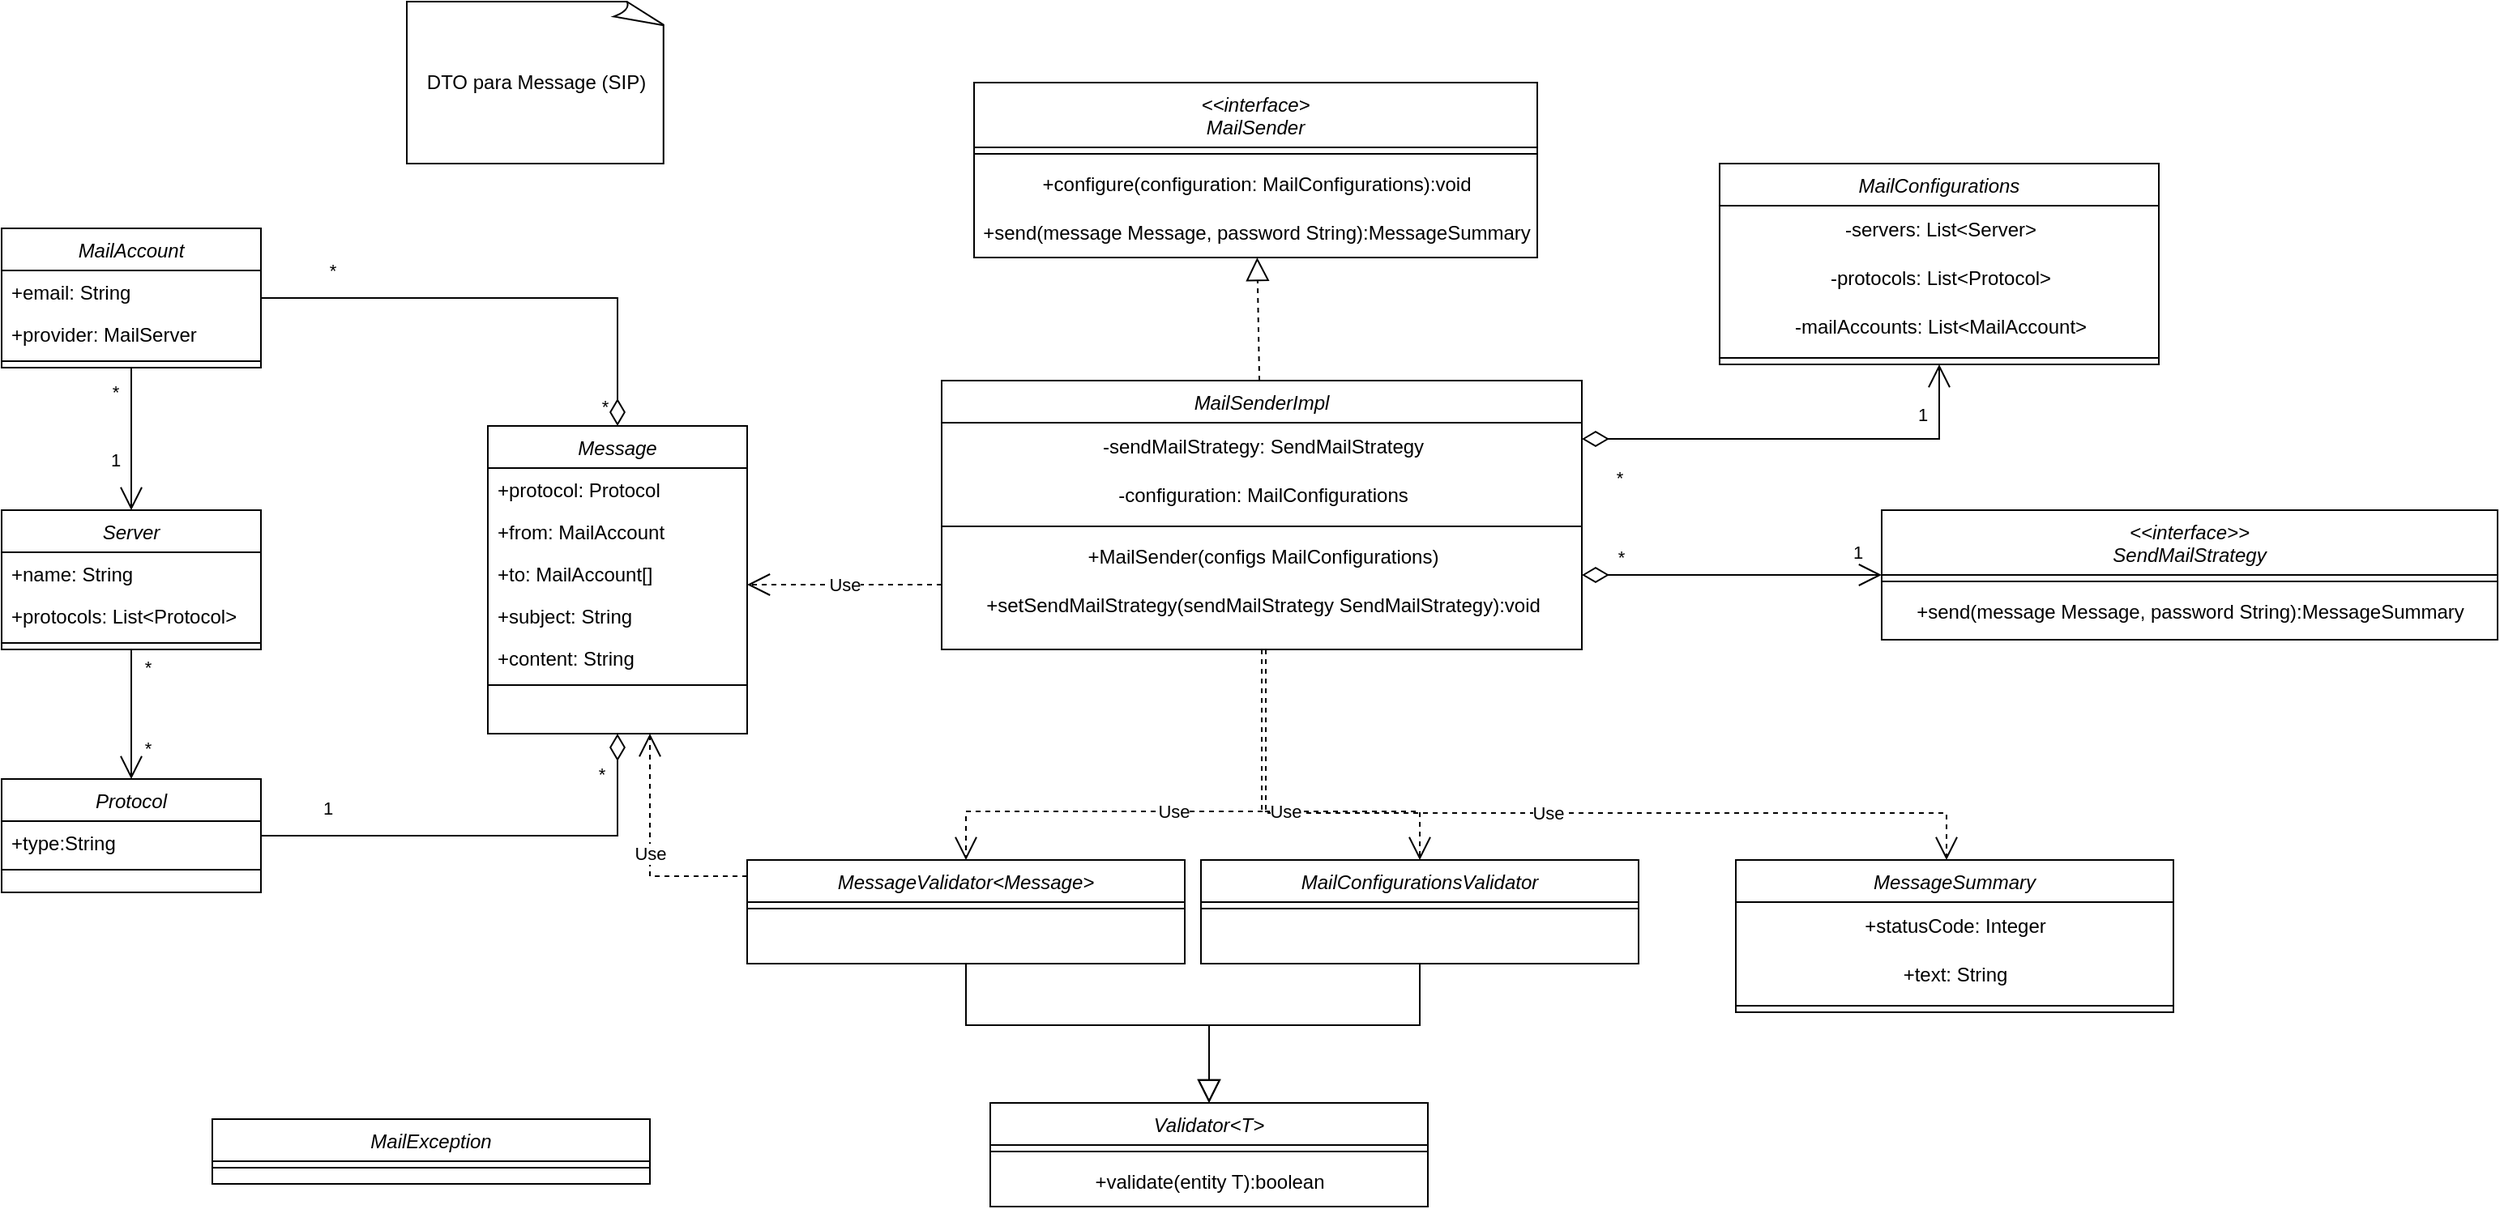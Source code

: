 <mxfile version="20.3.0" type="device"><diagram id="C5RBs43oDa-KdzZeNtuy" name="Page-1"><mxGraphModel dx="1038" dy="1810" grid="1" gridSize="10" guides="1" tooltips="1" connect="1" arrows="1" fold="1" page="1" pageScale="1" pageWidth="827" pageHeight="1169" math="0" shadow="0"><root><mxCell id="WIyWlLk6GJQsqaUBKTNV-0"/><mxCell id="WIyWlLk6GJQsqaUBKTNV-1" parent="WIyWlLk6GJQsqaUBKTNV-0"/><mxCell id="zkfFHV4jXpPFQw0GAbJ--0" value="MailAccount" style="swimlane;fontStyle=2;align=center;verticalAlign=top;childLayout=stackLayout;horizontal=1;startSize=26;horizontalStack=0;resizeParent=1;resizeLast=0;collapsible=1;marginBottom=0;rounded=0;shadow=0;strokeWidth=1;" parent="WIyWlLk6GJQsqaUBKTNV-1" vertex="1"><mxGeometry x="60" y="-140" width="160" height="86" as="geometry"><mxRectangle x="230" y="140" width="160" height="26" as="alternateBounds"/></mxGeometry></mxCell><mxCell id="zkfFHV4jXpPFQw0GAbJ--1" value="+email: String" style="text;align=left;verticalAlign=top;spacingLeft=4;spacingRight=4;overflow=hidden;rotatable=0;points=[[0,0.5],[1,0.5]];portConstraint=eastwest;" parent="zkfFHV4jXpPFQw0GAbJ--0" vertex="1"><mxGeometry y="26" width="160" height="26" as="geometry"/></mxCell><mxCell id="-uwHey7gto79bpNO2dy7-0" value="+provider: MailServer" style="text;align=left;verticalAlign=top;spacingLeft=4;spacingRight=4;overflow=hidden;rotatable=0;points=[[0,0.5],[1,0.5]];portConstraint=eastwest;" parent="zkfFHV4jXpPFQw0GAbJ--0" vertex="1"><mxGeometry y="52" width="160" height="26" as="geometry"/></mxCell><mxCell id="zkfFHV4jXpPFQw0GAbJ--4" value="" style="line;html=1;strokeWidth=1;align=left;verticalAlign=middle;spacingTop=-1;spacingLeft=3;spacingRight=3;rotatable=0;labelPosition=right;points=[];portConstraint=eastwest;" parent="zkfFHV4jXpPFQw0GAbJ--0" vertex="1"><mxGeometry y="78" width="160" height="8" as="geometry"/></mxCell><mxCell id="-uwHey7gto79bpNO2dy7-1" value="Server" style="swimlane;fontStyle=2;align=center;verticalAlign=top;childLayout=stackLayout;horizontal=1;startSize=26;horizontalStack=0;resizeParent=1;resizeLast=0;collapsible=1;marginBottom=0;rounded=0;shadow=0;strokeWidth=1;" parent="WIyWlLk6GJQsqaUBKTNV-1" vertex="1"><mxGeometry x="60" y="34" width="160" height="86" as="geometry"><mxRectangle x="230" y="140" width="160" height="26" as="alternateBounds"/></mxGeometry></mxCell><mxCell id="-uwHey7gto79bpNO2dy7-2" value="+name: String" style="text;align=left;verticalAlign=top;spacingLeft=4;spacingRight=4;overflow=hidden;rotatable=0;points=[[0,0.5],[1,0.5]];portConstraint=eastwest;" parent="-uwHey7gto79bpNO2dy7-1" vertex="1"><mxGeometry y="26" width="160" height="26" as="geometry"/></mxCell><mxCell id="-uwHey7gto79bpNO2dy7-10" value="+protocols: List&lt;Protocol&gt;" style="text;align=left;verticalAlign=top;spacingLeft=4;spacingRight=4;overflow=hidden;rotatable=0;points=[[0,0.5],[1,0.5]];portConstraint=eastwest;" parent="-uwHey7gto79bpNO2dy7-1" vertex="1"><mxGeometry y="52" width="160" height="26" as="geometry"/></mxCell><mxCell id="-uwHey7gto79bpNO2dy7-4" value="" style="line;html=1;strokeWidth=1;align=left;verticalAlign=middle;spacingTop=-1;spacingLeft=3;spacingRight=3;rotatable=0;labelPosition=right;points=[];portConstraint=eastwest;" parent="-uwHey7gto79bpNO2dy7-1" vertex="1"><mxGeometry y="78" width="160" height="8" as="geometry"/></mxCell><mxCell id="-uwHey7gto79bpNO2dy7-5" value="Protocol" style="swimlane;fontStyle=2;align=center;verticalAlign=top;childLayout=stackLayout;horizontal=1;startSize=26;horizontalStack=0;resizeParent=1;resizeLast=0;collapsible=1;marginBottom=0;rounded=0;shadow=0;strokeWidth=1;" parent="WIyWlLk6GJQsqaUBKTNV-1" vertex="1"><mxGeometry x="60" y="200" width="160" height="70" as="geometry"><mxRectangle x="230" y="140" width="160" height="26" as="alternateBounds"/></mxGeometry></mxCell><mxCell id="-uwHey7gto79bpNO2dy7-6" value="+type:String" style="text;align=left;verticalAlign=top;spacingLeft=4;spacingRight=4;overflow=hidden;rotatable=0;points=[[0,0.5],[1,0.5]];portConstraint=eastwest;" parent="-uwHey7gto79bpNO2dy7-5" vertex="1"><mxGeometry y="26" width="160" height="26" as="geometry"/></mxCell><mxCell id="-uwHey7gto79bpNO2dy7-8" value="" style="line;html=1;strokeWidth=1;align=left;verticalAlign=middle;spacingTop=-1;spacingLeft=3;spacingRight=3;rotatable=0;labelPosition=right;points=[];portConstraint=eastwest;" parent="-uwHey7gto79bpNO2dy7-5" vertex="1"><mxGeometry y="52" width="160" height="8" as="geometry"/></mxCell><mxCell id="-uwHey7gto79bpNO2dy7-11" value="" style="endArrow=open;html=1;endSize=12;startArrow=none;startSize=14;startFill=0;edgeStyle=orthogonalEdgeStyle;align=left;verticalAlign=bottom;rounded=0;" parent="WIyWlLk6GJQsqaUBKTNV-1" source="zkfFHV4jXpPFQw0GAbJ--0" target="-uwHey7gto79bpNO2dy7-1" edge="1"><mxGeometry x="-1" y="3" relative="1" as="geometry"><mxPoint x="270" y="234.71" as="sourcePoint"/><mxPoint x="430" y="234.71" as="targetPoint"/></mxGeometry></mxCell><mxCell id="-uwHey7gto79bpNO2dy7-13" value="*" style="edgeLabel;html=1;align=center;verticalAlign=middle;resizable=0;points=[];" parent="-uwHey7gto79bpNO2dy7-11" vertex="1" connectable="0"><mxGeometry x="-0.763" y="-1" relative="1" as="geometry"><mxPoint x="-9" y="4" as="offset"/></mxGeometry></mxCell><mxCell id="-uwHey7gto79bpNO2dy7-21" value="1" style="edgeLabel;html=1;align=center;verticalAlign=middle;resizable=0;points=[];" parent="-uwHey7gto79bpNO2dy7-11" vertex="1" connectable="0"><mxGeometry x="0.645" y="-1" relative="1" as="geometry"><mxPoint x="-9" y="-16" as="offset"/></mxGeometry></mxCell><mxCell id="-uwHey7gto79bpNO2dy7-12" value="" style="endArrow=open;html=1;endSize=12;startArrow=none;startSize=14;startFill=0;edgeStyle=orthogonalEdgeStyle;align=left;verticalAlign=bottom;rounded=0;" parent="WIyWlLk6GJQsqaUBKTNV-1" source="-uwHey7gto79bpNO2dy7-1" target="-uwHey7gto79bpNO2dy7-5" edge="1"><mxGeometry x="-1" y="3" relative="1" as="geometry"><mxPoint x="370" y="87" as="sourcePoint"/><mxPoint x="230" y="87" as="targetPoint"/></mxGeometry></mxCell><mxCell id="-uwHey7gto79bpNO2dy7-19" value="*" style="edgeLabel;html=1;align=center;verticalAlign=middle;resizable=0;points=[];" parent="-uwHey7gto79bpNO2dy7-12" vertex="1" connectable="0"><mxGeometry x="-0.723" relative="1" as="geometry"><mxPoint x="10" as="offset"/></mxGeometry></mxCell><mxCell id="-uwHey7gto79bpNO2dy7-20" value="*" style="edgeLabel;html=1;align=center;verticalAlign=middle;resizable=0;points=[];" parent="-uwHey7gto79bpNO2dy7-12" vertex="1" connectable="0"><mxGeometry x="0.785" y="1" relative="1" as="geometry"><mxPoint x="9" y="-11" as="offset"/></mxGeometry></mxCell><mxCell id="-uwHey7gto79bpNO2dy7-22" value="Message" style="swimlane;fontStyle=2;align=center;verticalAlign=top;childLayout=stackLayout;horizontal=1;startSize=26;horizontalStack=0;resizeParent=1;resizeLast=0;collapsible=1;marginBottom=0;rounded=0;shadow=0;strokeWidth=1;" parent="WIyWlLk6GJQsqaUBKTNV-1" vertex="1"><mxGeometry x="360" y="-18" width="160" height="190" as="geometry"><mxRectangle x="230" y="140" width="160" height="26" as="alternateBounds"/></mxGeometry></mxCell><mxCell id="-uwHey7gto79bpNO2dy7-23" value="+protocol: Protocol" style="text;align=left;verticalAlign=top;spacingLeft=4;spacingRight=4;overflow=hidden;rotatable=0;points=[[0,0.5],[1,0.5]];portConstraint=eastwest;" parent="-uwHey7gto79bpNO2dy7-22" vertex="1"><mxGeometry y="26" width="160" height="26" as="geometry"/></mxCell><mxCell id="-uwHey7gto79bpNO2dy7-26" value="+from: MailAccount" style="text;align=left;verticalAlign=top;spacingLeft=4;spacingRight=4;overflow=hidden;rotatable=0;points=[[0,0.5],[1,0.5]];portConstraint=eastwest;" parent="-uwHey7gto79bpNO2dy7-22" vertex="1"><mxGeometry y="52" width="160" height="26" as="geometry"/></mxCell><mxCell id="-uwHey7gto79bpNO2dy7-27" value="+to: MailAccount[]" style="text;align=left;verticalAlign=top;spacingLeft=4;spacingRight=4;overflow=hidden;rotatable=0;points=[[0,0.5],[1,0.5]];portConstraint=eastwest;" parent="-uwHey7gto79bpNO2dy7-22" vertex="1"><mxGeometry y="78" width="160" height="26" as="geometry"/></mxCell><mxCell id="-uwHey7gto79bpNO2dy7-28" value="+subject: String" style="text;align=left;verticalAlign=top;spacingLeft=4;spacingRight=4;overflow=hidden;rotatable=0;points=[[0,0.5],[1,0.5]];portConstraint=eastwest;" parent="-uwHey7gto79bpNO2dy7-22" vertex="1"><mxGeometry y="104" width="160" height="26" as="geometry"/></mxCell><mxCell id="-uwHey7gto79bpNO2dy7-29" value="+content: String" style="text;align=left;verticalAlign=top;spacingLeft=4;spacingRight=4;overflow=hidden;rotatable=0;points=[[0,0.5],[1,0.5]];portConstraint=eastwest;" parent="-uwHey7gto79bpNO2dy7-22" vertex="1"><mxGeometry y="130" width="160" height="26" as="geometry"/></mxCell><mxCell id="-uwHey7gto79bpNO2dy7-25" value="" style="line;html=1;strokeWidth=1;align=left;verticalAlign=middle;spacingTop=-1;spacingLeft=3;spacingRight=3;rotatable=0;labelPosition=right;points=[];portConstraint=eastwest;" parent="-uwHey7gto79bpNO2dy7-22" vertex="1"><mxGeometry y="156" width="160" height="8" as="geometry"/></mxCell><mxCell id="-uwHey7gto79bpNO2dy7-30" value="MailSenderImpl" style="swimlane;fontStyle=2;align=center;verticalAlign=top;childLayout=stackLayout;horizontal=1;startSize=26;horizontalStack=0;resizeParent=1;resizeLast=0;collapsible=1;marginBottom=0;rounded=0;shadow=0;strokeWidth=1;" parent="WIyWlLk6GJQsqaUBKTNV-1" vertex="1"><mxGeometry x="640" y="-46" width="395" height="166" as="geometry"><mxRectangle x="230" y="140" width="160" height="26" as="alternateBounds"/></mxGeometry></mxCell><mxCell id="-uwHey7gto79bpNO2dy7-93" value="-sendMailStrategy: SendMailStrategy" style="text;html=1;align=center;verticalAlign=middle;resizable=0;points=[];autosize=1;strokeColor=none;fillColor=none;" parent="-uwHey7gto79bpNO2dy7-30" vertex="1"><mxGeometry y="26" width="395" height="30" as="geometry"/></mxCell><mxCell id="-uwHey7gto79bpNO2dy7-119" value="-configuration: MailConfigurations" style="text;html=1;align=center;verticalAlign=middle;resizable=0;points=[];autosize=1;strokeColor=none;fillColor=none;" parent="-uwHey7gto79bpNO2dy7-30" vertex="1"><mxGeometry y="56" width="395" height="30" as="geometry"/></mxCell><mxCell id="-uwHey7gto79bpNO2dy7-33" value="" style="line;html=1;strokeWidth=1;align=left;verticalAlign=middle;spacingTop=-1;spacingLeft=3;spacingRight=3;rotatable=0;labelPosition=right;points=[];portConstraint=eastwest;" parent="-uwHey7gto79bpNO2dy7-30" vertex="1"><mxGeometry y="86" width="395" height="8" as="geometry"/></mxCell><mxCell id="-uwHey7gto79bpNO2dy7-34" value="+MailSender(configs MailConfigurations)" style="text;html=1;align=center;verticalAlign=middle;resizable=0;points=[];autosize=1;strokeColor=none;fillColor=none;" parent="-uwHey7gto79bpNO2dy7-30" vertex="1"><mxGeometry y="94" width="395" height="30" as="geometry"/></mxCell><mxCell id="-uwHey7gto79bpNO2dy7-109" value="+setSendMailStrategy(sendMailStrategy SendMailStrategy):void" style="text;html=1;align=center;verticalAlign=middle;resizable=0;points=[];autosize=1;strokeColor=none;fillColor=none;" parent="-uwHey7gto79bpNO2dy7-30" vertex="1"><mxGeometry y="124" width="395" height="30" as="geometry"/></mxCell><mxCell id="-uwHey7gto79bpNO2dy7-36" value="" style="endArrow=none;html=1;endSize=12;startArrow=diamondThin;startSize=14;startFill=0;edgeStyle=orthogonalEdgeStyle;align=left;verticalAlign=bottom;rounded=0;endFill=0;" parent="WIyWlLk6GJQsqaUBKTNV-1" source="-uwHey7gto79bpNO2dy7-22" target="zkfFHV4jXpPFQw0GAbJ--0" edge="1"><mxGeometry x="-1" y="3" relative="1" as="geometry"><mxPoint x="400" y="-140" as="sourcePoint"/><mxPoint x="400" y="-52" as="targetPoint"/><Array as="points"><mxPoint x="440" y="-97"/></Array></mxGeometry></mxCell><mxCell id="-uwHey7gto79bpNO2dy7-37" value="*" style="edgeLabel;html=1;align=center;verticalAlign=middle;resizable=0;points=[];" parent="-uwHey7gto79bpNO2dy7-36" vertex="1" connectable="0"><mxGeometry x="-0.763" y="-1" relative="1" as="geometry"><mxPoint x="-9" y="23" as="offset"/></mxGeometry></mxCell><mxCell id="-uwHey7gto79bpNO2dy7-38" value="*" style="edgeLabel;html=1;align=center;verticalAlign=middle;resizable=0;points=[];" parent="-uwHey7gto79bpNO2dy7-36" vertex="1" connectable="0"><mxGeometry x="0.645" y="-1" relative="1" as="geometry"><mxPoint x="-9" y="-16" as="offset"/></mxGeometry></mxCell><mxCell id="-uwHey7gto79bpNO2dy7-42" value="" style="endArrow=none;html=1;endSize=12;startArrow=diamondThin;startSize=14;startFill=0;edgeStyle=orthogonalEdgeStyle;align=left;verticalAlign=bottom;rounded=0;endFill=0;" parent="WIyWlLk6GJQsqaUBKTNV-1" source="-uwHey7gto79bpNO2dy7-22" target="-uwHey7gto79bpNO2dy7-5" edge="1"><mxGeometry x="-1" y="3" relative="1" as="geometry"><mxPoint x="410" y="210" as="sourcePoint"/><mxPoint x="270" y="210" as="targetPoint"/><Array as="points"><mxPoint x="440" y="235"/></Array></mxGeometry></mxCell><mxCell id="-uwHey7gto79bpNO2dy7-43" value="*" style="edgeLabel;html=1;align=center;verticalAlign=middle;resizable=0;points=[];" parent="-uwHey7gto79bpNO2dy7-42" vertex="1" connectable="0"><mxGeometry x="-0.763" y="-1" relative="1" as="geometry"><mxPoint x="-9" y="-9" as="offset"/></mxGeometry></mxCell><mxCell id="-uwHey7gto79bpNO2dy7-44" value="1" style="edgeLabel;html=1;align=center;verticalAlign=middle;resizable=0;points=[];" parent="-uwHey7gto79bpNO2dy7-42" vertex="1" connectable="0"><mxGeometry x="0.645" y="-1" relative="1" as="geometry"><mxPoint x="-9" y="-16" as="offset"/></mxGeometry></mxCell><mxCell id="Q9OzNXW7F_U8G--y4gBW-13" style="edgeStyle=orthogonalEdgeStyle;rounded=0;orthogonalLoop=1;jettySize=auto;html=1;entryX=0.5;entryY=0;entryDx=0;entryDy=0;endArrow=block;endFill=0;endSize=12;" parent="WIyWlLk6GJQsqaUBKTNV-1" source="-uwHey7gto79bpNO2dy7-53" target="Q9OzNXW7F_U8G--y4gBW-11" edge="1"><mxGeometry relative="1" as="geometry"/></mxCell><mxCell id="-uwHey7gto79bpNO2dy7-53" value="MessageValidator&lt;Message&gt;" style="swimlane;fontStyle=2;align=center;verticalAlign=top;childLayout=stackLayout;horizontal=1;startSize=26;horizontalStack=0;resizeParent=1;resizeLast=0;collapsible=1;marginBottom=0;rounded=0;shadow=0;strokeWidth=1;" parent="WIyWlLk6GJQsqaUBKTNV-1" vertex="1"><mxGeometry x="520" y="250" width="270" height="64" as="geometry"><mxRectangle x="230" y="140" width="160" height="26" as="alternateBounds"/></mxGeometry></mxCell><mxCell id="-uwHey7gto79bpNO2dy7-60" value="" style="line;html=1;strokeWidth=1;align=left;verticalAlign=middle;spacingTop=-1;spacingLeft=3;spacingRight=3;rotatable=0;labelPosition=right;points=[];portConstraint=eastwest;" parent="-uwHey7gto79bpNO2dy7-53" vertex="1"><mxGeometry y="26" width="270" height="8" as="geometry"/></mxCell><mxCell id="-uwHey7gto79bpNO2dy7-62" value="MessageSummary" style="swimlane;fontStyle=2;align=center;verticalAlign=top;childLayout=stackLayout;horizontal=1;startSize=26;horizontalStack=0;resizeParent=1;resizeLast=0;collapsible=1;marginBottom=0;rounded=0;shadow=0;strokeWidth=1;" parent="WIyWlLk6GJQsqaUBKTNV-1" vertex="1"><mxGeometry x="1130" y="250" width="270" height="94" as="geometry"><mxRectangle x="230" y="140" width="160" height="26" as="alternateBounds"/></mxGeometry></mxCell><mxCell id="-uwHey7gto79bpNO2dy7-65" value="+statusCode: Integer" style="text;html=1;align=center;verticalAlign=middle;resizable=0;points=[];autosize=1;strokeColor=none;fillColor=none;" parent="-uwHey7gto79bpNO2dy7-62" vertex="1"><mxGeometry y="26" width="270" height="30" as="geometry"/></mxCell><mxCell id="-uwHey7gto79bpNO2dy7-76" value="+text: String" style="text;html=1;align=center;verticalAlign=middle;resizable=0;points=[];autosize=1;strokeColor=none;fillColor=none;" parent="-uwHey7gto79bpNO2dy7-62" vertex="1"><mxGeometry y="56" width="270" height="30" as="geometry"/></mxCell><mxCell id="-uwHey7gto79bpNO2dy7-63" value="" style="line;html=1;strokeWidth=1;align=left;verticalAlign=middle;spacingTop=-1;spacingLeft=3;spacingRight=3;rotatable=0;labelPosition=right;points=[];portConstraint=eastwest;" parent="-uwHey7gto79bpNO2dy7-62" vertex="1"><mxGeometry y="86" width="270" height="8" as="geometry"/></mxCell><mxCell id="-uwHey7gto79bpNO2dy7-78" value="Use" style="endArrow=open;endSize=12;dashed=1;html=1;rounded=0;edgeStyle=orthogonalEdgeStyle;" parent="WIyWlLk6GJQsqaUBKTNV-1" source="-uwHey7gto79bpNO2dy7-53" target="-uwHey7gto79bpNO2dy7-22" edge="1"><mxGeometry width="160" relative="1" as="geometry"><mxPoint x="820" y="200" as="sourcePoint"/><mxPoint x="980" y="200" as="targetPoint"/><Array as="points"><mxPoint x="460" y="260"/></Array></mxGeometry></mxCell><mxCell id="-uwHey7gto79bpNO2dy7-79" value="Use" style="endArrow=open;endSize=12;dashed=1;html=1;rounded=0;edgeStyle=orthogonalEdgeStyle;" parent="WIyWlLk6GJQsqaUBKTNV-1" source="-uwHey7gto79bpNO2dy7-30" target="-uwHey7gto79bpNO2dy7-62" edge="1"><mxGeometry width="160" relative="1" as="geometry"><mxPoint x="665" y="260" as="sourcePoint"/><mxPoint x="480.059" y="182" as="targetPoint"/><Array as="points"><mxPoint x="840" y="221"/><mxPoint x="1260" y="221"/></Array></mxGeometry></mxCell><mxCell id="-uwHey7gto79bpNO2dy7-80" value="Use" style="endArrow=open;endSize=12;dashed=1;html=1;rounded=0;edgeStyle=orthogonalEdgeStyle;" parent="WIyWlLk6GJQsqaUBKTNV-1" source="-uwHey7gto79bpNO2dy7-30" target="-uwHey7gto79bpNO2dy7-53" edge="1"><mxGeometry width="160" relative="1" as="geometry"><mxPoint x="850.059" y="110" as="sourcePoint"/><mxPoint x="970.059" y="260" as="targetPoint"/><Array as="points"><mxPoint x="840" y="220"/><mxPoint x="655" y="220"/></Array></mxGeometry></mxCell><mxCell id="-uwHey7gto79bpNO2dy7-82" value="Use" style="endArrow=open;endSize=12;dashed=1;html=1;rounded=0;edgeStyle=orthogonalEdgeStyle;" parent="WIyWlLk6GJQsqaUBKTNV-1" source="-uwHey7gto79bpNO2dy7-30" target="-uwHey7gto79bpNO2dy7-22" edge="1"><mxGeometry width="160" relative="1" as="geometry"><mxPoint x="850" y="110" as="sourcePoint"/><mxPoint x="665" y="260" as="targetPoint"/><Array as="points"><mxPoint x="600" y="80"/><mxPoint x="600" y="80"/></Array></mxGeometry></mxCell><mxCell id="-uwHey7gto79bpNO2dy7-95" value="&lt;&lt;interface&gt;&gt;&#10;SendMailStrategy" style="swimlane;fontStyle=2;align=center;verticalAlign=top;childLayout=stackLayout;horizontal=1;startSize=40;horizontalStack=0;resizeParent=1;resizeLast=0;collapsible=1;marginBottom=0;rounded=0;shadow=0;strokeWidth=1;labelBackgroundColor=none;labelBorderColor=none;whiteSpace=wrap;" parent="WIyWlLk6GJQsqaUBKTNV-1" vertex="1"><mxGeometry x="1220" y="34" width="380" height="80" as="geometry"><mxRectangle x="1260" y="34" width="160" height="26" as="alternateBounds"/></mxGeometry></mxCell><mxCell id="-uwHey7gto79bpNO2dy7-97" value="" style="line;html=1;strokeWidth=1;align=left;verticalAlign=middle;spacingTop=-1;spacingLeft=3;spacingRight=3;rotatable=0;labelPosition=right;points=[];portConstraint=eastwest;" parent="-uwHey7gto79bpNO2dy7-95" vertex="1"><mxGeometry y="40" width="380" height="8" as="geometry"/></mxCell><mxCell id="-uwHey7gto79bpNO2dy7-102" value="+send(message Message, password String):MessageSummary" style="text;html=1;align=center;verticalAlign=middle;resizable=0;points=[];autosize=1;strokeColor=none;fillColor=none;" parent="-uwHey7gto79bpNO2dy7-95" vertex="1"><mxGeometry y="48" width="380" height="30" as="geometry"/></mxCell><mxCell id="-uwHey7gto79bpNO2dy7-99" value="" style="endArrow=open;html=1;endSize=12;startArrow=diamondThin;startSize=14;startFill=0;edgeStyle=orthogonalEdgeStyle;align=left;verticalAlign=bottom;rounded=0;endFill=0;" parent="WIyWlLk6GJQsqaUBKTNV-1" source="-uwHey7gto79bpNO2dy7-30" target="-uwHey7gto79bpNO2dy7-95" edge="1"><mxGeometry x="-1" y="3" relative="1" as="geometry"><mxPoint x="1250" y="34" as="sourcePoint"/><mxPoint x="1030" y="-45.0" as="targetPoint"/><Array as="points"><mxPoint x="1090" y="74"/><mxPoint x="1090" y="74"/></Array></mxGeometry></mxCell><mxCell id="Q9OzNXW7F_U8G--y4gBW-16" value="*" style="edgeLabel;html=1;align=center;verticalAlign=middle;resizable=0;points=[];" parent="-uwHey7gto79bpNO2dy7-99" vertex="1" connectable="0"><mxGeometry x="-0.743" y="-2" relative="1" as="geometry"><mxPoint y="-13" as="offset"/></mxGeometry></mxCell><mxCell id="Q9OzNXW7F_U8G--y4gBW-17" value="1" style="edgeLabel;html=1;align=center;verticalAlign=middle;resizable=0;points=[];" parent="-uwHey7gto79bpNO2dy7-99" vertex="1" connectable="0"><mxGeometry x="0.838" y="3" relative="1" as="geometry"><mxPoint y="-11" as="offset"/></mxGeometry></mxCell><mxCell id="-uwHey7gto79bpNO2dy7-103" value="MailException" style="swimlane;fontStyle=2;align=center;verticalAlign=top;childLayout=stackLayout;horizontal=1;startSize=26;horizontalStack=0;resizeParent=1;resizeLast=0;collapsible=1;marginBottom=0;rounded=0;shadow=0;strokeWidth=1;" parent="WIyWlLk6GJQsqaUBKTNV-1" vertex="1"><mxGeometry x="190" y="410" width="270" height="40" as="geometry"><mxRectangle x="230" y="140" width="160" height="26" as="alternateBounds"/></mxGeometry></mxCell><mxCell id="-uwHey7gto79bpNO2dy7-104" value="" style="line;html=1;strokeWidth=1;align=left;verticalAlign=middle;spacingTop=-1;spacingLeft=3;spacingRight=3;rotatable=0;labelPosition=right;points=[];portConstraint=eastwest;" parent="-uwHey7gto79bpNO2dy7-103" vertex="1"><mxGeometry y="26" width="270" height="8" as="geometry"/></mxCell><mxCell id="-uwHey7gto79bpNO2dy7-110" value="MailConfigurations" style="swimlane;fontStyle=2;align=center;verticalAlign=top;childLayout=stackLayout;horizontal=1;startSize=26;horizontalStack=0;resizeParent=1;resizeLast=0;collapsible=1;marginBottom=0;rounded=0;shadow=0;strokeWidth=1;" parent="WIyWlLk6GJQsqaUBKTNV-1" vertex="1"><mxGeometry x="1120" y="-180" width="271" height="124" as="geometry"><mxRectangle x="230" y="140" width="160" height="26" as="alternateBounds"/></mxGeometry></mxCell><mxCell id="-uwHey7gto79bpNO2dy7-111" value="-servers: List&amp;lt;Server&amp;gt;" style="text;html=1;align=center;verticalAlign=middle;resizable=0;points=[];autosize=1;strokeColor=none;fillColor=none;" parent="-uwHey7gto79bpNO2dy7-110" vertex="1"><mxGeometry y="26" width="271" height="30" as="geometry"/></mxCell><mxCell id="-uwHey7gto79bpNO2dy7-124" value="-protocols: List&amp;lt;Protocol&amp;gt;" style="text;html=1;align=center;verticalAlign=middle;resizable=0;points=[];autosize=1;strokeColor=none;fillColor=none;" parent="-uwHey7gto79bpNO2dy7-110" vertex="1"><mxGeometry y="56" width="271" height="30" as="geometry"/></mxCell><mxCell id="-uwHey7gto79bpNO2dy7-125" value="-mailAccounts: List&amp;lt;MailAccount&amp;gt;" style="text;html=1;align=center;verticalAlign=middle;resizable=0;points=[];autosize=1;strokeColor=none;fillColor=none;" parent="-uwHey7gto79bpNO2dy7-110" vertex="1"><mxGeometry y="86" width="271" height="30" as="geometry"/></mxCell><mxCell id="-uwHey7gto79bpNO2dy7-113" value="" style="line;html=1;strokeWidth=1;align=left;verticalAlign=middle;spacingTop=-1;spacingLeft=3;spacingRight=3;rotatable=0;labelPosition=right;points=[];portConstraint=eastwest;" parent="-uwHey7gto79bpNO2dy7-110" vertex="1"><mxGeometry y="116" width="271" height="8" as="geometry"/></mxCell><mxCell id="-uwHey7gto79bpNO2dy7-116" value="" style="endArrow=open;html=1;endSize=12;startArrow=diamondThin;startSize=14;startFill=0;edgeStyle=orthogonalEdgeStyle;align=left;verticalAlign=bottom;rounded=0;endFill=0;" parent="WIyWlLk6GJQsqaUBKTNV-1" source="-uwHey7gto79bpNO2dy7-30" target="-uwHey7gto79bpNO2dy7-110" edge="1"><mxGeometry x="-1" y="3" relative="1" as="geometry"><mxPoint x="590" y="-18" as="sourcePoint"/><mxPoint x="370" y="-97" as="targetPoint"/><Array as="points"><mxPoint x="830" y="-10"/><mxPoint x="830" y="-10"/></Array></mxGeometry></mxCell><mxCell id="-uwHey7gto79bpNO2dy7-117" value="*" style="edgeLabel;html=1;align=center;verticalAlign=middle;resizable=0;points=[];" parent="-uwHey7gto79bpNO2dy7-116" vertex="1" connectable="0"><mxGeometry x="-0.763" y="-1" relative="1" as="geometry"><mxPoint x="-9" y="23" as="offset"/></mxGeometry></mxCell><mxCell id="-uwHey7gto79bpNO2dy7-118" value="1" style="edgeLabel;html=1;align=center;verticalAlign=middle;resizable=0;points=[];" parent="-uwHey7gto79bpNO2dy7-116" vertex="1" connectable="0"><mxGeometry x="0.645" y="-1" relative="1" as="geometry"><mxPoint x="-9" y="-16" as="offset"/></mxGeometry></mxCell><mxCell id="Q9OzNXW7F_U8G--y4gBW-1" value="&lt;&lt;interface&gt;&#10;MailSender" style="swimlane;fontStyle=2;align=center;verticalAlign=top;childLayout=stackLayout;horizontal=1;startSize=40;horizontalStack=0;resizeParent=1;resizeLast=0;collapsible=1;marginBottom=0;rounded=0;shadow=0;strokeWidth=1;" parent="WIyWlLk6GJQsqaUBKTNV-1" vertex="1"><mxGeometry x="660" y="-230" width="347.5" height="108" as="geometry"><mxRectangle x="230" y="140" width="160" height="26" as="alternateBounds"/></mxGeometry></mxCell><mxCell id="Q9OzNXW7F_U8G--y4gBW-4" value="" style="line;html=1;strokeWidth=1;align=left;verticalAlign=middle;spacingTop=-1;spacingLeft=3;spacingRight=3;rotatable=0;labelPosition=right;points=[];portConstraint=eastwest;" parent="Q9OzNXW7F_U8G--y4gBW-1" vertex="1"><mxGeometry y="40" width="347.5" height="8" as="geometry"/></mxCell><mxCell id="-uwHey7gto79bpNO2dy7-107" value="+configure(configuration: MailConfigurations):void" style="text;html=1;align=center;verticalAlign=middle;resizable=0;points=[];autosize=1;strokeColor=none;fillColor=none;" parent="Q9OzNXW7F_U8G--y4gBW-1" vertex="1"><mxGeometry y="48" width="347.5" height="30" as="geometry"/></mxCell><mxCell id="-uwHey7gto79bpNO2dy7-108" value="+send(message Message, password String):MessageSummary" style="text;html=1;align=center;verticalAlign=middle;resizable=0;points=[];autosize=1;strokeColor=none;fillColor=none;" parent="Q9OzNXW7F_U8G--y4gBW-1" vertex="1"><mxGeometry y="78" width="347.5" height="30" as="geometry"/></mxCell><mxCell id="Q9OzNXW7F_U8G--y4gBW-6" value="" style="endArrow=block;dashed=1;endFill=0;endSize=12;html=1;rounded=0;" parent="WIyWlLk6GJQsqaUBKTNV-1" source="-uwHey7gto79bpNO2dy7-30" target="Q9OzNXW7F_U8G--y4gBW-1" edge="1"><mxGeometry width="160" relative="1" as="geometry"><mxPoint x="560" y="-150" as="sourcePoint"/><mxPoint x="720" y="-150" as="targetPoint"/></mxGeometry></mxCell><mxCell id="Q9OzNXW7F_U8G--y4gBW-15" style="edgeStyle=orthogonalEdgeStyle;rounded=0;orthogonalLoop=1;jettySize=auto;html=1;endArrow=block;endFill=0;endSize=12;" parent="WIyWlLk6GJQsqaUBKTNV-1" source="Q9OzNXW7F_U8G--y4gBW-7" target="Q9OzNXW7F_U8G--y4gBW-11" edge="1"><mxGeometry relative="1" as="geometry"/></mxCell><mxCell id="Q9OzNXW7F_U8G--y4gBW-7" value="MailConfigurationsValidator" style="swimlane;fontStyle=2;align=center;verticalAlign=top;childLayout=stackLayout;horizontal=1;startSize=26;horizontalStack=0;resizeParent=1;resizeLast=0;collapsible=1;marginBottom=0;rounded=0;shadow=0;strokeWidth=1;" parent="WIyWlLk6GJQsqaUBKTNV-1" vertex="1"><mxGeometry x="800" y="250" width="270" height="64" as="geometry"><mxRectangle x="230" y="140" width="160" height="26" as="alternateBounds"/></mxGeometry></mxCell><mxCell id="Q9OzNXW7F_U8G--y4gBW-8" value="" style="line;html=1;strokeWidth=1;align=left;verticalAlign=middle;spacingTop=-1;spacingLeft=3;spacingRight=3;rotatable=0;labelPosition=right;points=[];portConstraint=eastwest;" parent="Q9OzNXW7F_U8G--y4gBW-7" vertex="1"><mxGeometry y="26" width="270" height="8" as="geometry"/></mxCell><mxCell id="Q9OzNXW7F_U8G--y4gBW-10" value="Use" style="endArrow=open;endSize=12;dashed=1;html=1;rounded=0;edgeStyle=orthogonalEdgeStyle;entryX=0.5;entryY=0;entryDx=0;entryDy=0;exitX=0.5;exitY=1;exitDx=0;exitDy=0;" parent="WIyWlLk6GJQsqaUBKTNV-1" source="-uwHey7gto79bpNO2dy7-30" target="Q9OzNXW7F_U8G--y4gBW-7" edge="1"><mxGeometry width="160" relative="1" as="geometry"><mxPoint x="1100" y="190" as="sourcePoint"/><mxPoint x="1220" y="242" as="targetPoint"/><Array as="points"><mxPoint x="838" y="220"/><mxPoint x="935" y="220"/></Array></mxGeometry></mxCell><mxCell id="Q9OzNXW7F_U8G--y4gBW-11" value="Validator&lt;T&gt;" style="swimlane;fontStyle=2;align=center;verticalAlign=top;childLayout=stackLayout;horizontal=1;startSize=26;horizontalStack=0;resizeParent=1;resizeLast=0;collapsible=1;marginBottom=0;rounded=0;shadow=0;strokeWidth=1;" parent="WIyWlLk6GJQsqaUBKTNV-1" vertex="1"><mxGeometry x="670" y="400" width="270" height="64" as="geometry"><mxRectangle x="230" y="140" width="160" height="26" as="alternateBounds"/></mxGeometry></mxCell><mxCell id="Q9OzNXW7F_U8G--y4gBW-12" value="" style="line;html=1;strokeWidth=1;align=left;verticalAlign=middle;spacingTop=-1;spacingLeft=3;spacingRight=3;rotatable=0;labelPosition=right;points=[];portConstraint=eastwest;" parent="Q9OzNXW7F_U8G--y4gBW-11" vertex="1"><mxGeometry y="26" width="270" height="8" as="geometry"/></mxCell><mxCell id="-uwHey7gto79bpNO2dy7-61" value="+validate(entity T):boolean" style="text;html=1;align=center;verticalAlign=middle;resizable=0;points=[];autosize=1;strokeColor=none;fillColor=none;" parent="Q9OzNXW7F_U8G--y4gBW-11" vertex="1"><mxGeometry y="34" width="270" height="30" as="geometry"/></mxCell><mxCell id="dadz92Te0NpOstpc2s-z-0" value="DTO para Message (SIP)&lt;br&gt;" style="whiteSpace=wrap;html=1;shape=mxgraph.basic.document" vertex="1" parent="WIyWlLk6GJQsqaUBKTNV-1"><mxGeometry x="310" y="-280" width="160" height="100" as="geometry"/></mxCell></root></mxGraphModel></diagram></mxfile>